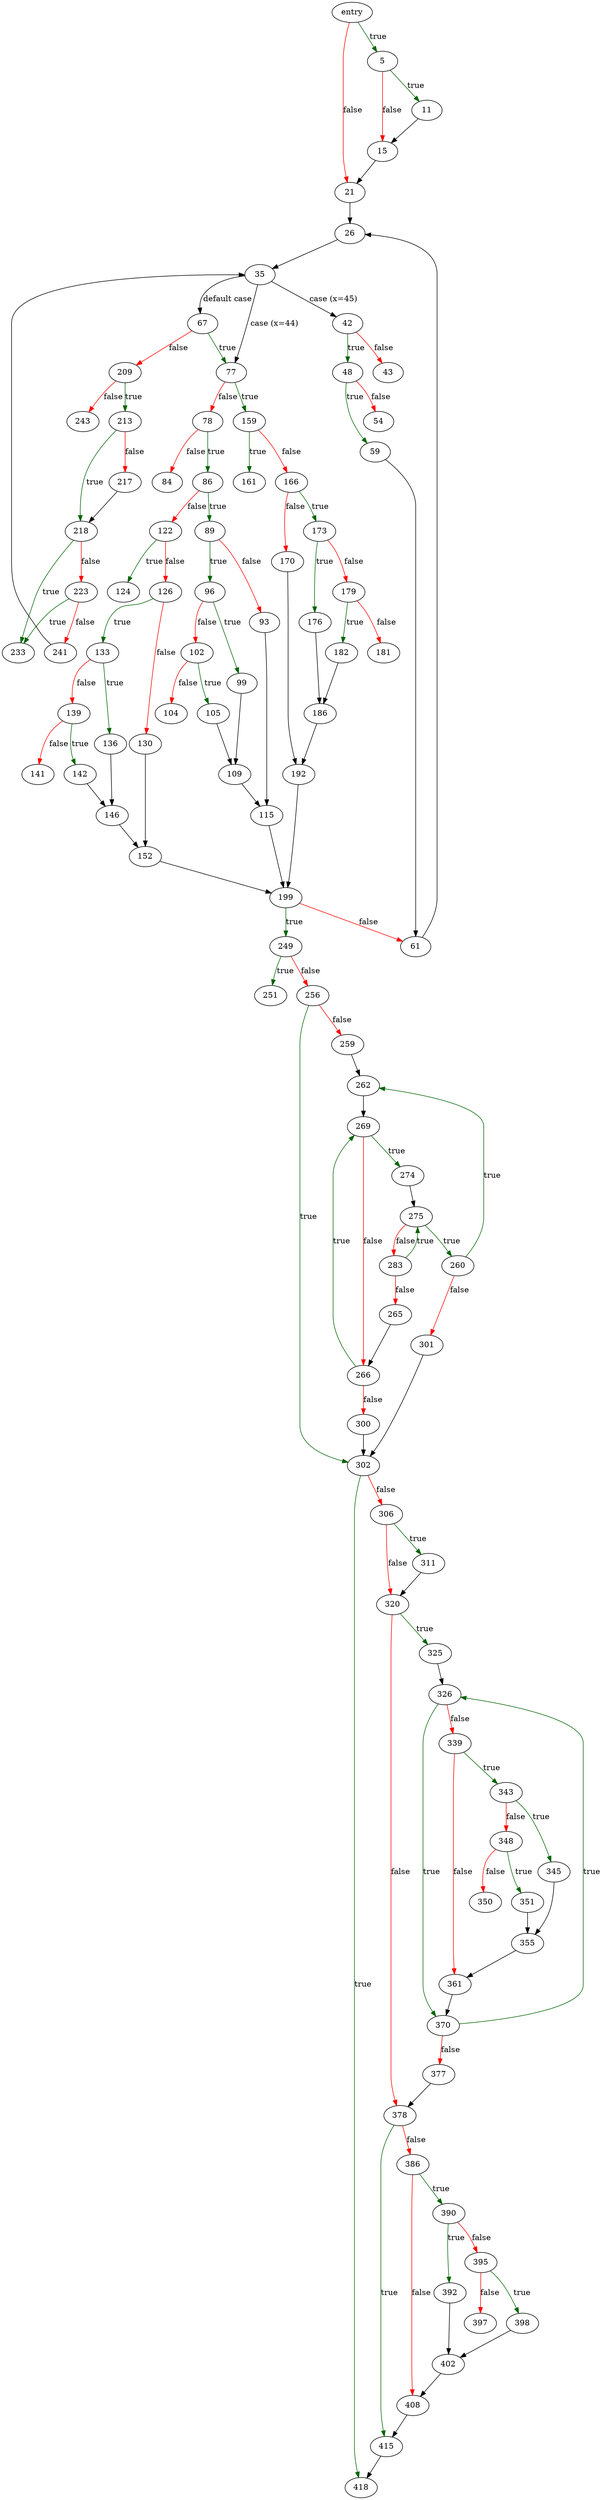 digraph "set_fields" {
	// Node definitions.
	2 [label=entry];
	5;
	11;
	15;
	21;
	26;
	35;
	42;
	43;
	48;
	54;
	59;
	61;
	67;
	77;
	78;
	84;
	86;
	89;
	93;
	96;
	99;
	102;
	104;
	105;
	109;
	115;
	122;
	124;
	126;
	130;
	133;
	136;
	139;
	141;
	142;
	146;
	152;
	159;
	161;
	166;
	170;
	173;
	176;
	179;
	181;
	182;
	186;
	192;
	199;
	209;
	213;
	217;
	218;
	223;
	233;
	241;
	243;
	249;
	251;
	256;
	259;
	260;
	262;
	265;
	266;
	269;
	274;
	275;
	283;
	300;
	301;
	302;
	306;
	311;
	320;
	325;
	326;
	339;
	343;
	345;
	348;
	350;
	351;
	355;
	361;
	370;
	377;
	378;
	386;
	390;
	392;
	395;
	397;
	398;
	402;
	408;
	415;
	418;

	// Edge definitions.
	2 -> 5 [
		color=darkgreen
		label=true
	];
	2 -> 21 [
		color=red
		label=false
	];
	5 -> 11 [
		color=darkgreen
		label=true
	];
	5 -> 15 [
		color=red
		label=false
	];
	11 -> 15;
	15 -> 21;
	21 -> 26;
	26 -> 35;
	35 -> 42 [label="case (x=45)"];
	35 -> 67 [label="default case"];
	35 -> 77 [label="case (x=44)"];
	42 -> 43 [
		color=red
		label=false
	];
	42 -> 48 [
		color=darkgreen
		label=true
	];
	48 -> 54 [
		color=red
		label=false
	];
	48 -> 59 [
		color=darkgreen
		label=true
	];
	59 -> 61;
	61 -> 26;
	67 -> 77 [
		color=darkgreen
		label=true
	];
	67 -> 209 [
		color=red
		label=false
	];
	77 -> 78 [
		color=red
		label=false
	];
	77 -> 159 [
		color=darkgreen
		label=true
	];
	78 -> 84 [
		color=red
		label=false
	];
	78 -> 86 [
		color=darkgreen
		label=true
	];
	86 -> 89 [
		color=darkgreen
		label=true
	];
	86 -> 122 [
		color=red
		label=false
	];
	89 -> 93 [
		color=red
		label=false
	];
	89 -> 96 [
		color=darkgreen
		label=true
	];
	93 -> 115;
	96 -> 99 [
		color=darkgreen
		label=true
	];
	96 -> 102 [
		color=red
		label=false
	];
	99 -> 109;
	102 -> 104 [
		color=red
		label=false
	];
	102 -> 105 [
		color=darkgreen
		label=true
	];
	105 -> 109;
	109 -> 115;
	115 -> 199;
	122 -> 124 [
		color=darkgreen
		label=true
	];
	122 -> 126 [
		color=red
		label=false
	];
	126 -> 130 [
		color=red
		label=false
	];
	126 -> 133 [
		color=darkgreen
		label=true
	];
	130 -> 152;
	133 -> 136 [
		color=darkgreen
		label=true
	];
	133 -> 139 [
		color=red
		label=false
	];
	136 -> 146;
	139 -> 141 [
		color=red
		label=false
	];
	139 -> 142 [
		color=darkgreen
		label=true
	];
	142 -> 146;
	146 -> 152;
	152 -> 199;
	159 -> 161 [
		color=darkgreen
		label=true
	];
	159 -> 166 [
		color=red
		label=false
	];
	166 -> 170 [
		color=red
		label=false
	];
	166 -> 173 [
		color=darkgreen
		label=true
	];
	170 -> 192;
	173 -> 176 [
		color=darkgreen
		label=true
	];
	173 -> 179 [
		color=red
		label=false
	];
	176 -> 186;
	179 -> 181 [
		color=red
		label=false
	];
	179 -> 182 [
		color=darkgreen
		label=true
	];
	182 -> 186;
	186 -> 192;
	192 -> 199;
	199 -> 61 [
		color=red
		label=false
	];
	199 -> 249 [
		color=darkgreen
		label=true
	];
	209 -> 213 [
		color=darkgreen
		label=true
	];
	209 -> 243 [
		color=red
		label=false
	];
	213 -> 217 [
		color=red
		label=false
	];
	213 -> 218 [
		color=darkgreen
		label=true
	];
	217 -> 218;
	218 -> 223 [
		color=red
		label=false
	];
	218 -> 233 [
		color=darkgreen
		label=true
	];
	223 -> 233 [
		color=darkgreen
		label=true
	];
	223 -> 241 [
		color=red
		label=false
	];
	241 -> 35;
	249 -> 251 [
		color=darkgreen
		label=true
	];
	249 -> 256 [
		color=red
		label=false
	];
	256 -> 259 [
		color=red
		label=false
	];
	256 -> 302 [
		color=darkgreen
		label=true
	];
	259 -> 262;
	260 -> 262 [
		color=darkgreen
		label=true
	];
	260 -> 301 [
		color=red
		label=false
	];
	262 -> 269;
	265 -> 266;
	266 -> 269 [
		color=darkgreen
		label=true
	];
	266 -> 300 [
		color=red
		label=false
	];
	269 -> 266 [
		color=red
		label=false
	];
	269 -> 274 [
		color=darkgreen
		label=true
	];
	274 -> 275;
	275 -> 260 [
		color=darkgreen
		label=true
	];
	275 -> 283 [
		color=red
		label=false
	];
	283 -> 265 [
		color=red
		label=false
	];
	283 -> 275 [
		color=darkgreen
		label=true
	];
	300 -> 302;
	301 -> 302;
	302 -> 306 [
		color=red
		label=false
	];
	302 -> 418 [
		color=darkgreen
		label=true
	];
	306 -> 311 [
		color=darkgreen
		label=true
	];
	306 -> 320 [
		color=red
		label=false
	];
	311 -> 320;
	320 -> 325 [
		color=darkgreen
		label=true
	];
	320 -> 378 [
		color=red
		label=false
	];
	325 -> 326;
	326 -> 339 [
		color=red
		label=false
	];
	326 -> 370 [
		color=darkgreen
		label=true
	];
	339 -> 343 [
		color=darkgreen
		label=true
	];
	339 -> 361 [
		color=red
		label=false
	];
	343 -> 345 [
		color=darkgreen
		label=true
	];
	343 -> 348 [
		color=red
		label=false
	];
	345 -> 355;
	348 -> 350 [
		color=red
		label=false
	];
	348 -> 351 [
		color=darkgreen
		label=true
	];
	351 -> 355;
	355 -> 361;
	361 -> 370;
	370 -> 326 [
		color=darkgreen
		label=true
	];
	370 -> 377 [
		color=red
		label=false
	];
	377 -> 378;
	378 -> 386 [
		color=red
		label=false
	];
	378 -> 415 [
		color=darkgreen
		label=true
	];
	386 -> 390 [
		color=darkgreen
		label=true
	];
	386 -> 408 [
		color=red
		label=false
	];
	390 -> 392 [
		color=darkgreen
		label=true
	];
	390 -> 395 [
		color=red
		label=false
	];
	392 -> 402;
	395 -> 397 [
		color=red
		label=false
	];
	395 -> 398 [
		color=darkgreen
		label=true
	];
	398 -> 402;
	402 -> 408;
	408 -> 415;
	415 -> 418;
}
